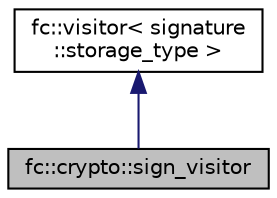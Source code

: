 digraph "fc::crypto::sign_visitor"
{
  edge [fontname="Helvetica",fontsize="10",labelfontname="Helvetica",labelfontsize="10"];
  node [fontname="Helvetica",fontsize="10",shape=record];
  Node0 [label="fc::crypto::sign_visitor",height=0.2,width=0.4,color="black", fillcolor="grey75", style="filled", fontcolor="black"];
  Node1 -> Node0 [dir="back",color="midnightblue",fontsize="10",style="solid"];
  Node1 [label="fc::visitor\< signature\l::storage_type \>",height=0.2,width=0.4,color="black", fillcolor="white", style="filled",URL="$structfc_1_1visitor.html"];
}
